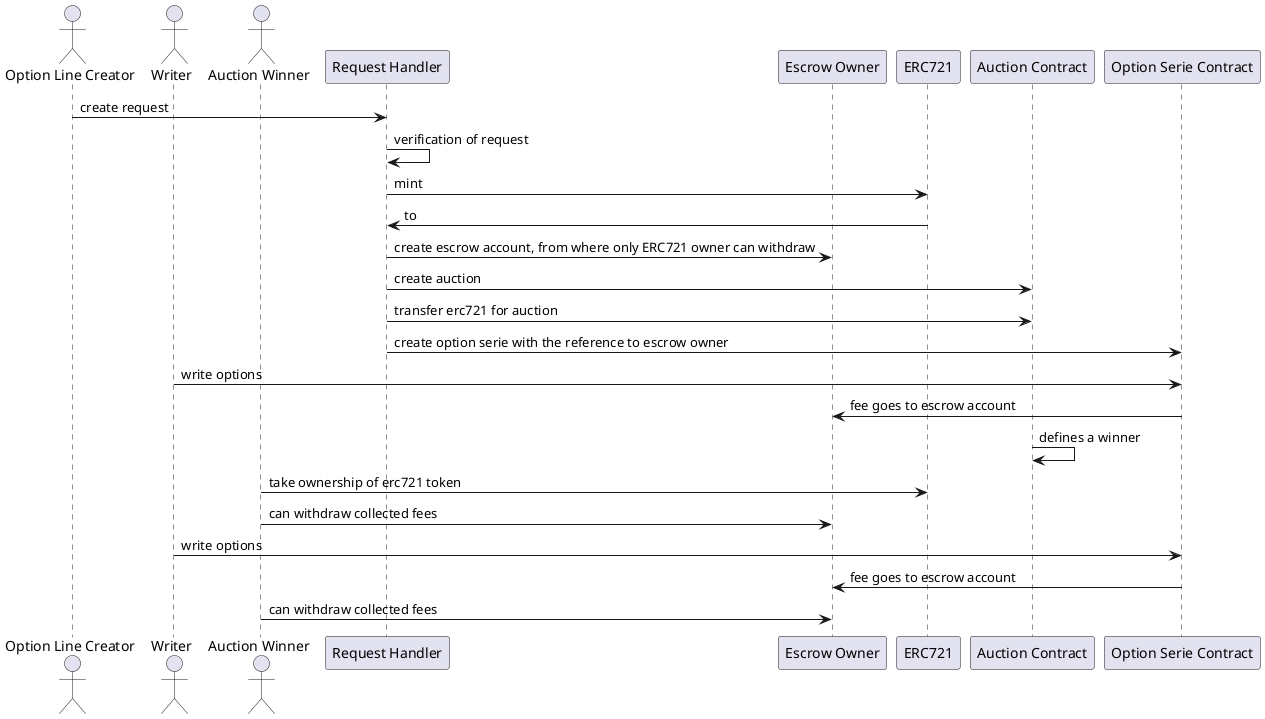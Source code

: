 @startuml
actor "Option Line Creator" as creator
actor "Writer" as writer
actor "Auction Winner" as auction_winner
participant "Request Handler" as req_handler
participant "Escrow Owner" as created_owner
participant "ERC721" as erc721
participant "Auction Contract" as auction
participant "Option Serie Contract" as opt_serie

creator -> req_handler: create request
req_handler -> req_handler: verification of request
req_handler -> erc721: mint
erc721 -> req_handler: to 
req_handler -> created_owner: create escrow account, from where only ERC721 owner can withdraw 

req_handler -> auction: create auction
req_handler -> auction: transfer erc721 for auction

req_handler -> opt_serie: create option serie with the reference to escrow owner

writer -> opt_serie: write options
opt_serie -> created_owner: fee goes to escrow account

auction -> auction: defines a winner
auction_winner -> erc721: take ownership of erc721 token
auction_winner -> created_owner: can withdraw collected fees


writer -> opt_serie: write options
opt_serie -> created_owner: fee goes to escrow account
auction_winner -> created_owner: can withdraw collected fees



@enduml
